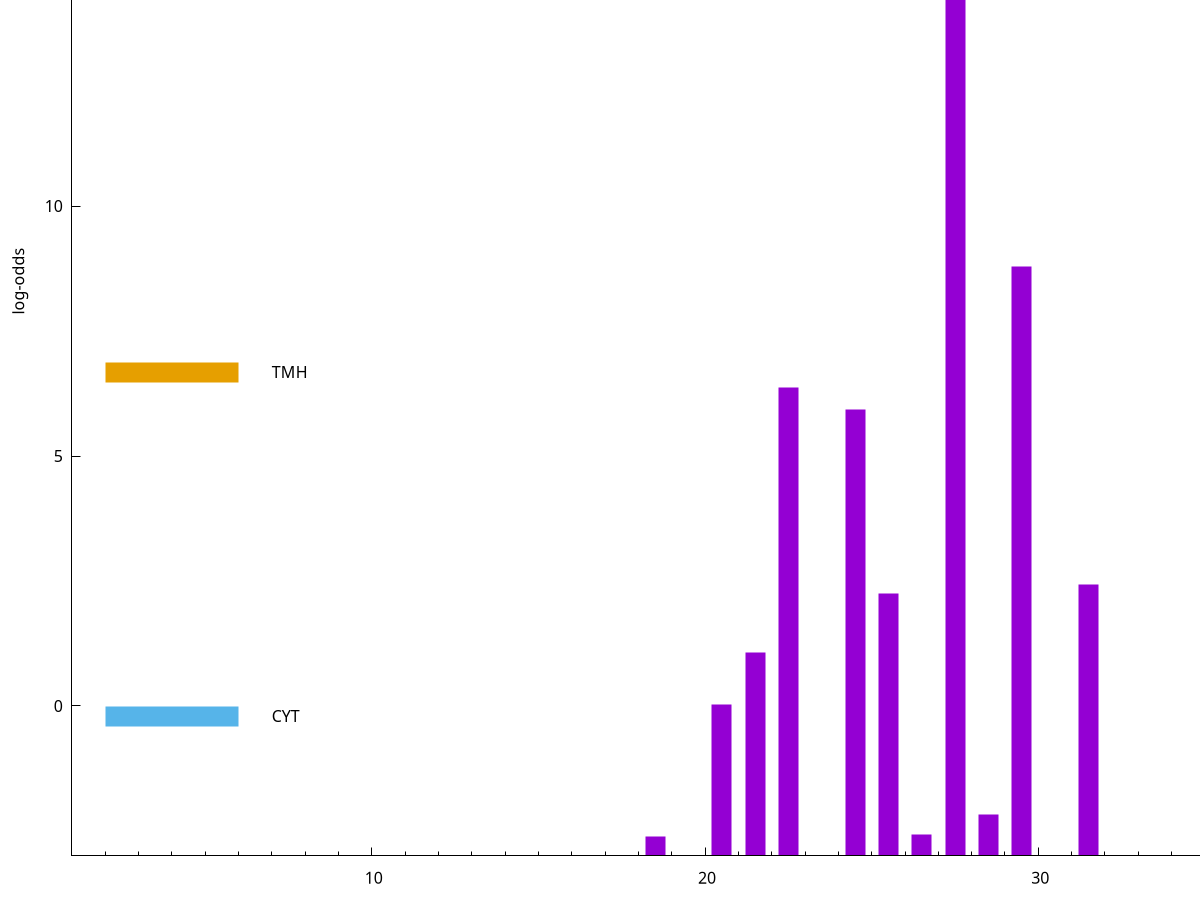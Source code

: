 set title "LipoP predictions for SRR4017893.gff"
set size 2., 1.4
set xrange [1:70] 
set mxtics 10
set yrange [-3:20]
set y2range [0:23]
set ylabel "log-odds"
set term postscript eps color solid "Helvetica" 30
set output "SRR4017893.gff.eps"
set arrow from 2,16.5245 to 6,16.5245 nohead lt 1 lw 20
set label "SpI" at 7,16.5245
set arrow from 2,6.68006 to 6,6.68006 nohead lt 4 lw 20
set label "TMH" at 7,6.68006
set arrow from 2,-0.200913 to 6,-0.200913 nohead lt 3 lw 20
set label "CYT" at 7,-0.200913
set arrow from 2,16.5245 to 6,16.5245 nohead lt 1 lw 20
set label "SpI" at 7,16.5245
# NOTE: The scores below are the log-odds scores with the threshold
# NOTE: subtracted (a hack to make gnuplot make the histogram all
# NOTE: look nice).
plot "-" axes x1y2 title "" with impulses lt 1 lw 20
27.500000 19.515300
29.500000 11.788910
22.500000 9.369120
24.500000 8.925600
31.500000 5.435560
25.500000 5.241540
21.500000 4.069750
20.500000 3.032747
28.500000 0.823260
26.500000 0.424360
18.500000 0.380890
e
exit
